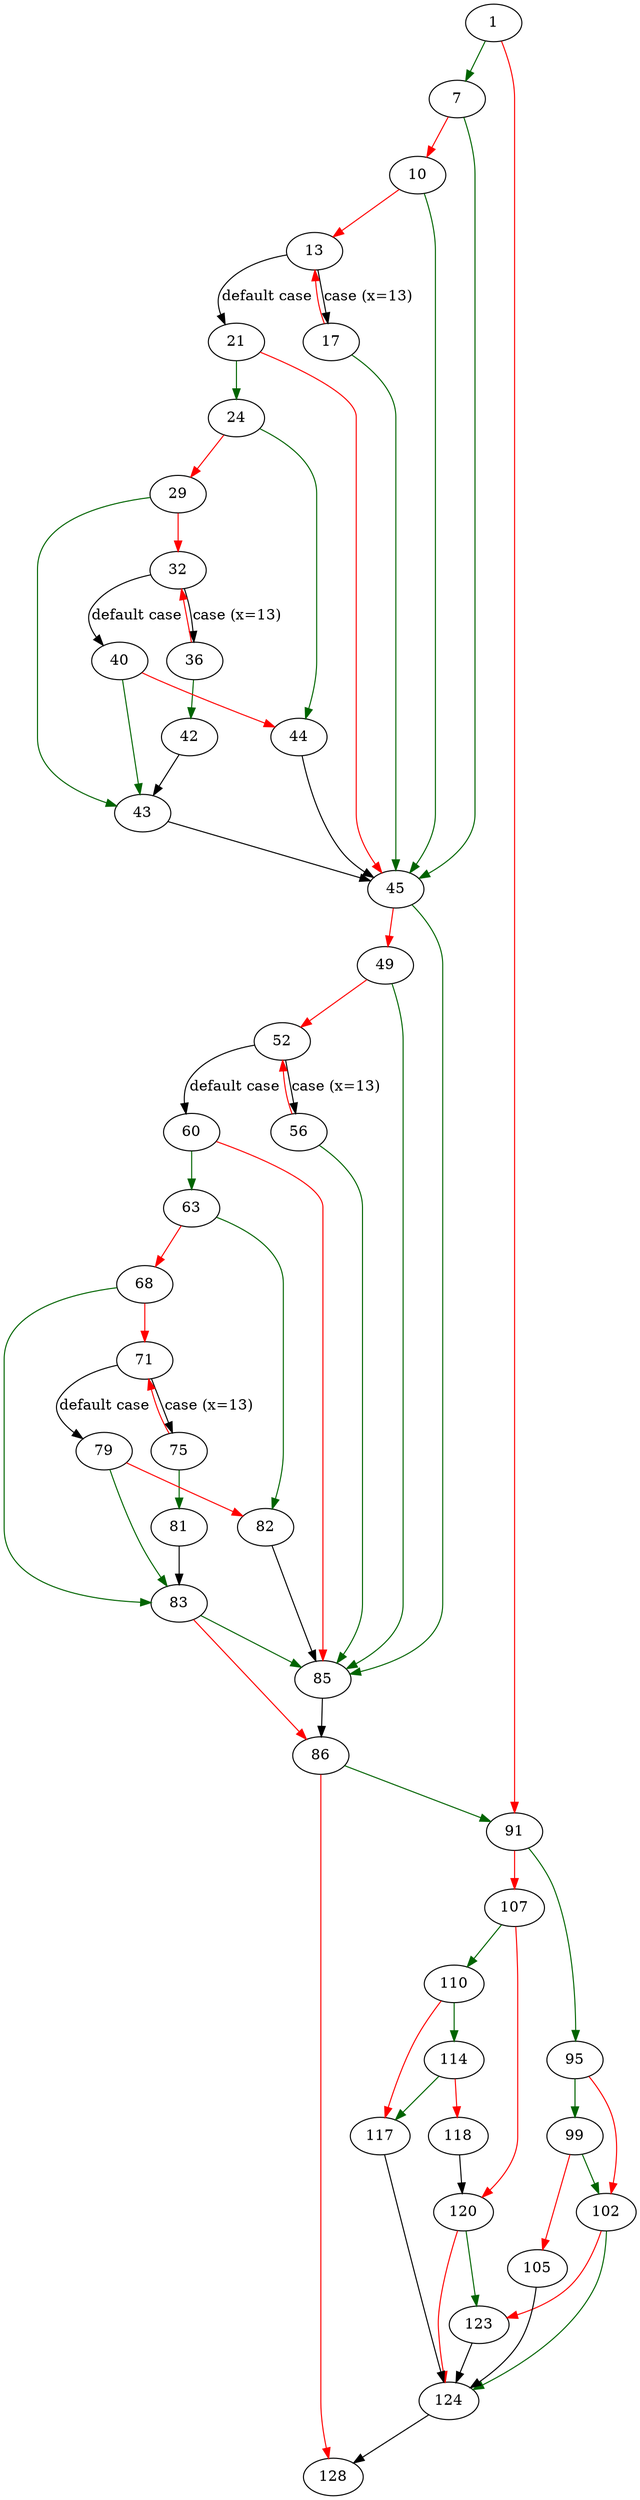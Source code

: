 strict digraph "num_processors" {
	// Node definitions.
	1 [entry=true];
	7;
	91;
	45;
	10;
	13;
	17;
	21;
	24;
	44;
	29;
	43;
	32;
	36;
	40;
	42;
	85;
	49;
	52;
	56;
	60;
	63;
	82;
	68;
	83;
	71;
	75;
	79;
	81;
	86;
	128;
	95;
	107;
	99;
	102;
	105;
	124;
	123;
	110;
	120;
	114;
	117;
	118;

	// Edge definitions.
	1 -> 7 [
		color=darkgreen
		cond=true
	];
	1 -> 91 [
		color=red
		cond=false
	];
	7 -> 45 [
		color=darkgreen
		cond=true
	];
	7 -> 10 [
		color=red
		cond=false
	];
	91 -> 95 [
		color=darkgreen
		cond=true
	];
	91 -> 107 [
		color=red
		cond=false
	];
	45 -> 85 [
		color=darkgreen
		cond=true
	];
	45 -> 49 [
		color=red
		cond=false
	];
	10 -> 45 [
		color=darkgreen
		cond=true
	];
	10 -> 13 [
		color=red
		cond=false
	];
	13 -> 17 [
		cond="case (x=13)"
		label="case (x=13)"
	];
	13 -> 21 [
		cond="default case"
		label="default case"
	];
	17 -> 45 [
		color=darkgreen
		cond=true
	];
	17 -> 13 [
		color=red
		cond=false
	];
	21 -> 45 [
		color=red
		cond=false
	];
	21 -> 24 [
		color=darkgreen
		cond=true
	];
	24 -> 44 [
		color=darkgreen
		cond=true
	];
	24 -> 29 [
		color=red
		cond=false
	];
	44 -> 45;
	29 -> 43 [
		color=darkgreen
		cond=true
	];
	29 -> 32 [
		color=red
		cond=false
	];
	43 -> 45;
	32 -> 36 [
		cond="case (x=13)"
		label="case (x=13)"
	];
	32 -> 40 [
		cond="default case"
		label="default case"
	];
	36 -> 32 [
		color=red
		cond=false
	];
	36 -> 42 [
		color=darkgreen
		cond=true
	];
	40 -> 44 [
		color=red
		cond=false
	];
	40 -> 43 [
		color=darkgreen
		cond=true
	];
	42 -> 43;
	85 -> 86;
	49 -> 85 [
		color=darkgreen
		cond=true
	];
	49 -> 52 [
		color=red
		cond=false
	];
	52 -> 56 [
		cond="case (x=13)"
		label="case (x=13)"
	];
	52 -> 60 [
		cond="default case"
		label="default case"
	];
	56 -> 85 [
		color=darkgreen
		cond=true
	];
	56 -> 52 [
		color=red
		cond=false
	];
	60 -> 85 [
		color=red
		cond=false
	];
	60 -> 63 [
		color=darkgreen
		cond=true
	];
	63 -> 82 [
		color=darkgreen
		cond=true
	];
	63 -> 68 [
		color=red
		cond=false
	];
	82 -> 85;
	68 -> 83 [
		color=darkgreen
		cond=true
	];
	68 -> 71 [
		color=red
		cond=false
	];
	83 -> 85 [
		color=darkgreen
		cond=true
	];
	83 -> 86 [
		color=red
		cond=false
	];
	71 -> 75 [
		cond="case (x=13)"
		label="case (x=13)"
	];
	71 -> 79 [
		cond="default case"
		label="default case"
	];
	75 -> 71 [
		color=red
		cond=false
	];
	75 -> 81 [
		color=darkgreen
		cond=true
	];
	79 -> 82 [
		color=red
		cond=false
	];
	79 -> 83 [
		color=darkgreen
		cond=true
	];
	81 -> 83;
	86 -> 91 [
		color=darkgreen
		cond=true
	];
	86 -> 128 [
		color=red
		cond=false
	];
	95 -> 99 [
		color=darkgreen
		cond=true
	];
	95 -> 102 [
		color=red
		cond=false
	];
	107 -> 110 [
		color=darkgreen
		cond=true
	];
	107 -> 120 [
		color=red
		cond=false
	];
	99 -> 102 [
		color=darkgreen
		cond=true
	];
	99 -> 105 [
		color=red
		cond=false
	];
	102 -> 124 [
		color=darkgreen
		cond=true
	];
	102 -> 123 [
		color=red
		cond=false
	];
	105 -> 124;
	124 -> 128;
	123 -> 124;
	110 -> 114 [
		color=darkgreen
		cond=true
	];
	110 -> 117 [
		color=red
		cond=false
	];
	120 -> 124 [
		color=red
		cond=false
	];
	120 -> 123 [
		color=darkgreen
		cond=true
	];
	114 -> 117 [
		color=darkgreen
		cond=true
	];
	114 -> 118 [
		color=red
		cond=false
	];
	117 -> 124;
	118 -> 120;
}